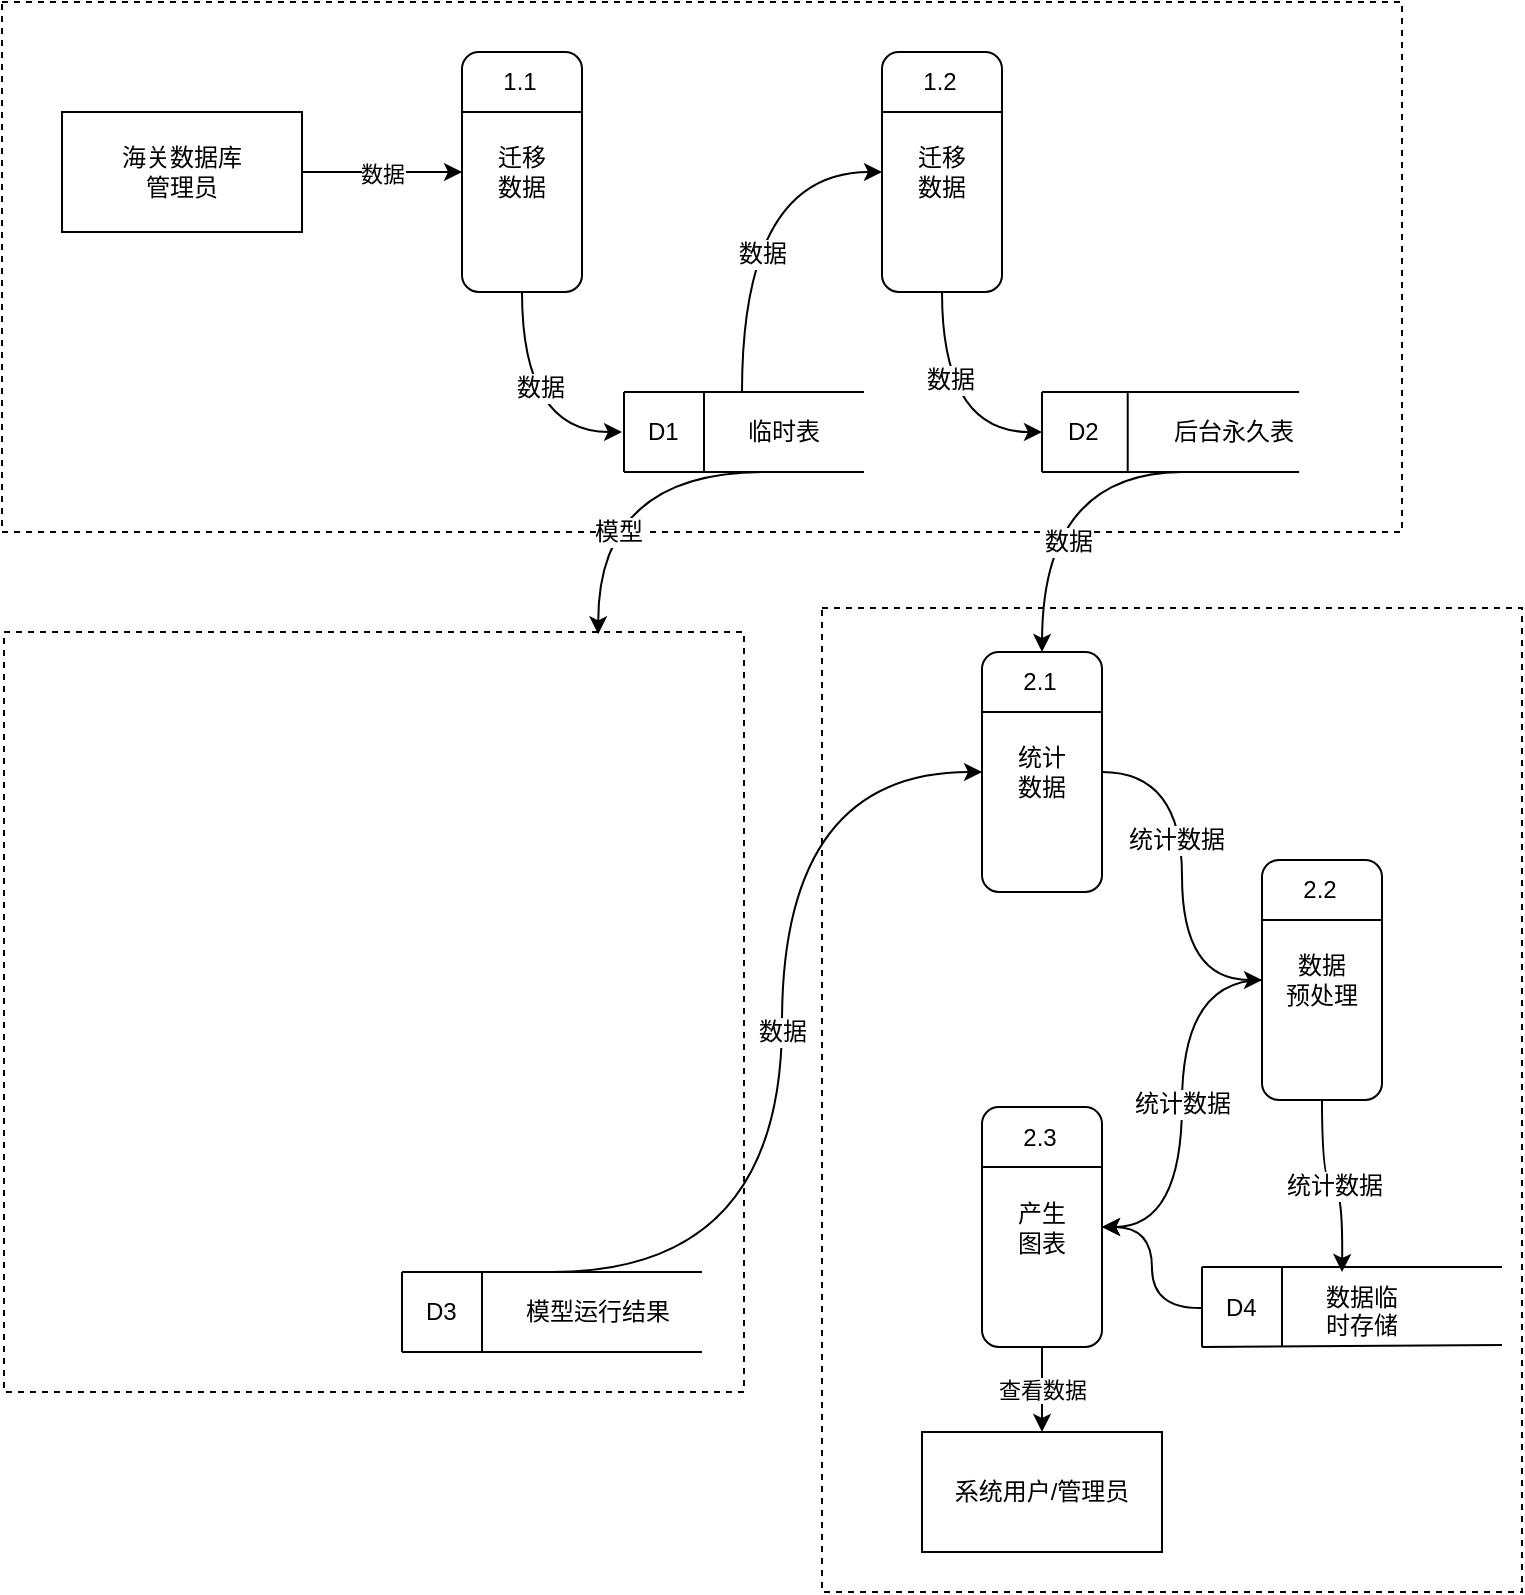 <mxfile version="12.1.3" type="github" pages="3">
  <diagram id="ubA2gV7Gt1cGP0GErZQh" name="数据流图">
    <mxGraphModel dx="1248" dy="713" grid="1" gridSize="10" guides="1" tooltips="1" connect="1" arrows="1" fold="1" page="1" pageScale="1" pageWidth="827" pageHeight="1169" math="0" shadow="0">
      <root>
        <mxCell id="0"/>
        <mxCell id="1" parent="0"/>
        <mxCell id="rPMLSju1ZsLJiRAd3JM2-90" value="" style="rounded=0;whiteSpace=wrap;html=1;dashed=1;" vertex="1" parent="1">
          <mxGeometry x="450" y="308" width="350" height="492" as="geometry"/>
        </mxCell>
        <mxCell id="rPMLSju1ZsLJiRAd3JM2-48" value="" style="rounded=0;whiteSpace=wrap;html=1;dashed=1;" vertex="1" parent="1">
          <mxGeometry x="41" y="320" width="370" height="380" as="geometry"/>
        </mxCell>
        <mxCell id="rPMLSju1ZsLJiRAd3JM2-35" value="" style="rounded=0;whiteSpace=wrap;html=1;dashed=1;" vertex="1" parent="1">
          <mxGeometry x="40" y="5" width="700" height="265" as="geometry"/>
        </mxCell>
        <mxCell id="rPMLSju1ZsLJiRAd3JM2-3" value="数据" style="edgeStyle=orthogonalEdgeStyle;rounded=0;orthogonalLoop=1;jettySize=auto;html=1;" edge="1" parent="1" source="rPMLSju1ZsLJiRAd3JM2-1">
          <mxGeometry relative="1" as="geometry">
            <mxPoint x="270" y="90" as="targetPoint"/>
          </mxGeometry>
        </mxCell>
        <mxCell id="rPMLSju1ZsLJiRAd3JM2-1" value="海关数据库&lt;br&gt;管理员" style="rounded=0;whiteSpace=wrap;html=1;" vertex="1" parent="1">
          <mxGeometry x="70" y="60" width="120" height="60" as="geometry"/>
        </mxCell>
        <mxCell id="rPMLSju1ZsLJiRAd3JM2-16" style="edgeStyle=orthogonalEdgeStyle;rounded=0;orthogonalLoop=1;jettySize=auto;html=1;curved=1;" edge="1" parent="1" source="rPMLSju1ZsLJiRAd3JM2-4">
          <mxGeometry relative="1" as="geometry">
            <mxPoint x="350" y="220" as="targetPoint"/>
            <Array as="points">
              <mxPoint x="300" y="220"/>
            </Array>
          </mxGeometry>
        </mxCell>
        <mxCell id="rPMLSju1ZsLJiRAd3JM2-36" value="数据" style="text;html=1;resizable=0;points=[];align=center;verticalAlign=middle;labelBackgroundColor=#ffffff;" vertex="1" connectable="0" parent="rPMLSju1ZsLJiRAd3JM2-16">
          <mxGeometry x="-0.2" y="9" relative="1" as="geometry">
            <mxPoint as="offset"/>
          </mxGeometry>
        </mxCell>
        <mxCell id="rPMLSju1ZsLJiRAd3JM2-4" value="迁移&lt;br&gt;数据" style="rounded=1;whiteSpace=wrap;html=1;rotation=0;arcSize=14;" vertex="1" parent="1">
          <mxGeometry x="270" y="30" width="60" height="120" as="geometry"/>
        </mxCell>
        <mxCell id="rPMLSju1ZsLJiRAd3JM2-6" value="" style="endArrow=none;html=1;entryX=1;entryY=0.25;entryDx=0;entryDy=0;exitX=0;exitY=0.25;exitDx=0;exitDy=0;" edge="1" parent="1" source="rPMLSju1ZsLJiRAd3JM2-4" target="rPMLSju1ZsLJiRAd3JM2-4">
          <mxGeometry width="50" height="50" relative="1" as="geometry">
            <mxPoint x="470" y="171" as="sourcePoint"/>
            <mxPoint x="440" y="120" as="targetPoint"/>
          </mxGeometry>
        </mxCell>
        <mxCell id="rPMLSju1ZsLJiRAd3JM2-7" value="1.1" style="text;html=1;strokeColor=none;fillColor=none;align=center;verticalAlign=middle;whiteSpace=wrap;rounded=0;" vertex="1" parent="1">
          <mxGeometry x="279" y="35" width="40" height="20" as="geometry"/>
        </mxCell>
        <mxCell id="rPMLSju1ZsLJiRAd3JM2-12" value="" style="group" vertex="1" connectable="0" parent="1">
          <mxGeometry x="351" y="200" width="120" height="40" as="geometry"/>
        </mxCell>
        <mxCell id="rPMLSju1ZsLJiRAd3JM2-8" value="" style="endArrow=none;html=1;" edge="1" parent="rPMLSju1ZsLJiRAd3JM2-12">
          <mxGeometry width="50" height="50" relative="1" as="geometry">
            <mxPoint as="sourcePoint"/>
            <mxPoint x="120" as="targetPoint"/>
          </mxGeometry>
        </mxCell>
        <mxCell id="rPMLSju1ZsLJiRAd3JM2-9" value="" style="endArrow=none;html=1;" edge="1" parent="rPMLSju1ZsLJiRAd3JM2-12">
          <mxGeometry width="50" height="50" relative="1" as="geometry">
            <mxPoint y="40" as="sourcePoint"/>
            <mxPoint x="120" y="40" as="targetPoint"/>
          </mxGeometry>
        </mxCell>
        <mxCell id="rPMLSju1ZsLJiRAd3JM2-10" value="" style="endArrow=none;html=1;" edge="1" parent="rPMLSju1ZsLJiRAd3JM2-12">
          <mxGeometry width="50" height="50" relative="1" as="geometry">
            <mxPoint y="40" as="sourcePoint"/>
            <mxPoint as="targetPoint"/>
          </mxGeometry>
        </mxCell>
        <mxCell id="rPMLSju1ZsLJiRAd3JM2-11" value="" style="endArrow=none;html=1;" edge="1" parent="rPMLSju1ZsLJiRAd3JM2-12">
          <mxGeometry width="50" height="50" relative="1" as="geometry">
            <mxPoint x="40" y="40" as="sourcePoint"/>
            <mxPoint x="40" as="targetPoint"/>
          </mxGeometry>
        </mxCell>
        <mxCell id="rPMLSju1ZsLJiRAd3JM2-15" value="临时表" style="text;html=1;resizable=0;points=[];autosize=1;align=left;verticalAlign=top;spacingTop=-4;" vertex="1" parent="rPMLSju1ZsLJiRAd3JM2-12">
          <mxGeometry x="60" y="10" width="50" height="20" as="geometry"/>
        </mxCell>
        <mxCell id="rPMLSju1ZsLJiRAd3JM2-14" value="D1" style="text;html=1;resizable=0;points=[];autosize=1;align=left;verticalAlign=top;spacingTop=-4;" vertex="1" parent="rPMLSju1ZsLJiRAd3JM2-12">
          <mxGeometry x="10" y="10" width="30" height="20" as="geometry"/>
        </mxCell>
        <mxCell id="rPMLSju1ZsLJiRAd3JM2-23" value="" style="group" vertex="1" connectable="0" parent="1">
          <mxGeometry x="480" y="30" width="60" height="120" as="geometry"/>
        </mxCell>
        <mxCell id="rPMLSju1ZsLJiRAd3JM2-20" value="迁移&lt;br&gt;数据" style="rounded=1;whiteSpace=wrap;html=1;rotation=0;arcSize=14;" vertex="1" parent="rPMLSju1ZsLJiRAd3JM2-23">
          <mxGeometry width="60" height="120" as="geometry"/>
        </mxCell>
        <mxCell id="rPMLSju1ZsLJiRAd3JM2-21" value="" style="endArrow=none;html=1;entryX=1;entryY=0.25;entryDx=0;entryDy=0;exitX=0;exitY=0.25;exitDx=0;exitDy=0;" edge="1" parent="rPMLSju1ZsLJiRAd3JM2-23" source="rPMLSju1ZsLJiRAd3JM2-20" target="rPMLSju1ZsLJiRAd3JM2-20">
          <mxGeometry width="50" height="50" relative="1" as="geometry">
            <mxPoint x="200" y="141" as="sourcePoint"/>
            <mxPoint x="170" y="90" as="targetPoint"/>
          </mxGeometry>
        </mxCell>
        <mxCell id="rPMLSju1ZsLJiRAd3JM2-22" value="1.2" style="text;html=1;strokeColor=none;fillColor=none;align=center;verticalAlign=middle;whiteSpace=wrap;rounded=0;" vertex="1" parent="rPMLSju1ZsLJiRAd3JM2-23">
          <mxGeometry x="9" y="5" width="40" height="20" as="geometry"/>
        </mxCell>
        <mxCell id="rPMLSju1ZsLJiRAd3JM2-25" value="" style="endArrow=classic;html=1;entryX=0;entryY=0.5;entryDx=0;entryDy=0;edgeStyle=orthogonalEdgeStyle;curved=1;" edge="1" parent="1" target="rPMLSju1ZsLJiRAd3JM2-20">
          <mxGeometry width="50" height="50" relative="1" as="geometry">
            <mxPoint x="410" y="200" as="sourcePoint"/>
            <mxPoint x="430" y="150" as="targetPoint"/>
            <Array as="points">
              <mxPoint x="410" y="90"/>
            </Array>
          </mxGeometry>
        </mxCell>
        <mxCell id="rPMLSju1ZsLJiRAd3JM2-37" value="数据" style="text;html=1;resizable=0;points=[];align=center;verticalAlign=middle;labelBackgroundColor=#ffffff;" vertex="1" connectable="0" parent="rPMLSju1ZsLJiRAd3JM2-25">
          <mxGeometry x="-0.233" y="-10" relative="1" as="geometry">
            <mxPoint as="offset"/>
          </mxGeometry>
        </mxCell>
        <mxCell id="rPMLSju1ZsLJiRAd3JM2-26" value="" style="group" vertex="1" connectable="0" parent="1">
          <mxGeometry x="560" y="200" width="150" height="40" as="geometry"/>
        </mxCell>
        <mxCell id="rPMLSju1ZsLJiRAd3JM2-27" value="" style="endArrow=none;html=1;" edge="1" parent="rPMLSju1ZsLJiRAd3JM2-26">
          <mxGeometry width="50" height="50" relative="1" as="geometry">
            <mxPoint as="sourcePoint"/>
            <mxPoint x="128.571" as="targetPoint"/>
          </mxGeometry>
        </mxCell>
        <mxCell id="rPMLSju1ZsLJiRAd3JM2-28" value="" style="endArrow=none;html=1;" edge="1" parent="rPMLSju1ZsLJiRAd3JM2-26">
          <mxGeometry width="50" height="50" relative="1" as="geometry">
            <mxPoint y="40" as="sourcePoint"/>
            <mxPoint x="128.571" y="40" as="targetPoint"/>
          </mxGeometry>
        </mxCell>
        <mxCell id="rPMLSju1ZsLJiRAd3JM2-29" value="" style="endArrow=none;html=1;" edge="1" parent="rPMLSju1ZsLJiRAd3JM2-26">
          <mxGeometry width="50" height="50" relative="1" as="geometry">
            <mxPoint y="40" as="sourcePoint"/>
            <mxPoint as="targetPoint"/>
          </mxGeometry>
        </mxCell>
        <mxCell id="rPMLSju1ZsLJiRAd3JM2-30" value="" style="endArrow=none;html=1;" edge="1" parent="rPMLSju1ZsLJiRAd3JM2-26">
          <mxGeometry width="50" height="50" relative="1" as="geometry">
            <mxPoint x="42.857" y="40" as="sourcePoint"/>
            <mxPoint x="42.857" as="targetPoint"/>
          </mxGeometry>
        </mxCell>
        <mxCell id="rPMLSju1ZsLJiRAd3JM2-31" value="后台永久表" style="text;html=1;resizable=0;points=[];autosize=1;align=left;verticalAlign=top;spacingTop=-4;" vertex="1" parent="rPMLSju1ZsLJiRAd3JM2-26">
          <mxGeometry x="64.286" y="10" width="80" height="20" as="geometry"/>
        </mxCell>
        <mxCell id="rPMLSju1ZsLJiRAd3JM2-32" value="D2" style="text;html=1;resizable=0;points=[];autosize=1;align=left;verticalAlign=top;spacingTop=-4;" vertex="1" parent="rPMLSju1ZsLJiRAd3JM2-26">
          <mxGeometry x="10.714" y="10" width="30" height="20" as="geometry"/>
        </mxCell>
        <mxCell id="rPMLSju1ZsLJiRAd3JM2-34" style="edgeStyle=orthogonalEdgeStyle;rounded=0;orthogonalLoop=1;jettySize=auto;html=1;curved=1;" edge="1" parent="1">
          <mxGeometry relative="1" as="geometry">
            <mxPoint x="560" y="220" as="targetPoint"/>
            <mxPoint x="510" y="150" as="sourcePoint"/>
            <Array as="points">
              <mxPoint x="510" y="220"/>
            </Array>
          </mxGeometry>
        </mxCell>
        <mxCell id="rPMLSju1ZsLJiRAd3JM2-38" value="数据" style="text;html=1;resizable=0;points=[];align=center;verticalAlign=middle;labelBackgroundColor=#ffffff;" vertex="1" connectable="0" parent="rPMLSju1ZsLJiRAd3JM2-34">
          <mxGeometry x="-0.267" y="4" relative="1" as="geometry">
            <mxPoint as="offset"/>
          </mxGeometry>
        </mxCell>
        <mxCell id="rPMLSju1ZsLJiRAd3JM2-50" value="" style="endArrow=classic;html=1;edgeStyle=orthogonalEdgeStyle;curved=1;entryX=0.803;entryY=0.003;entryDx=0;entryDy=0;entryPerimeter=0;" edge="1" parent="1" target="rPMLSju1ZsLJiRAd3JM2-48">
          <mxGeometry width="50" height="50" relative="1" as="geometry">
            <mxPoint x="420" y="240" as="sourcePoint"/>
            <mxPoint x="310" y="250" as="targetPoint"/>
          </mxGeometry>
        </mxCell>
        <mxCell id="rPMLSju1ZsLJiRAd3JM2-63" value="模型" style="text;html=1;resizable=0;points=[];align=center;verticalAlign=middle;labelBackgroundColor=#ffffff;" vertex="1" connectable="0" parent="rPMLSju1ZsLJiRAd3JM2-50">
          <mxGeometry x="0.373" y="10" relative="1" as="geometry">
            <mxPoint as="offset"/>
          </mxGeometry>
        </mxCell>
        <mxCell id="rPMLSju1ZsLJiRAd3JM2-51" value="" style="group" vertex="1" connectable="0" parent="1">
          <mxGeometry x="240" y="640" width="150" height="40" as="geometry"/>
        </mxCell>
        <mxCell id="rPMLSju1ZsLJiRAd3JM2-52" value="" style="endArrow=none;html=1;" edge="1" parent="rPMLSju1ZsLJiRAd3JM2-51">
          <mxGeometry width="50" height="50" relative="1" as="geometry">
            <mxPoint as="sourcePoint"/>
            <mxPoint x="150" as="targetPoint"/>
          </mxGeometry>
        </mxCell>
        <mxCell id="rPMLSju1ZsLJiRAd3JM2-53" value="" style="endArrow=none;html=1;" edge="1" parent="rPMLSju1ZsLJiRAd3JM2-51">
          <mxGeometry width="50" height="50" relative="1" as="geometry">
            <mxPoint y="40" as="sourcePoint"/>
            <mxPoint x="150" y="40" as="targetPoint"/>
          </mxGeometry>
        </mxCell>
        <mxCell id="rPMLSju1ZsLJiRAd3JM2-54" value="" style="endArrow=none;html=1;" edge="1" parent="rPMLSju1ZsLJiRAd3JM2-51">
          <mxGeometry width="50" height="50" relative="1" as="geometry">
            <mxPoint y="40" as="sourcePoint"/>
            <mxPoint as="targetPoint"/>
          </mxGeometry>
        </mxCell>
        <mxCell id="rPMLSju1ZsLJiRAd3JM2-55" value="" style="endArrow=none;html=1;" edge="1" parent="rPMLSju1ZsLJiRAd3JM2-51">
          <mxGeometry width="50" height="50" relative="1" as="geometry">
            <mxPoint x="40" y="40" as="sourcePoint"/>
            <mxPoint x="40" as="targetPoint"/>
          </mxGeometry>
        </mxCell>
        <mxCell id="rPMLSju1ZsLJiRAd3JM2-56" value="模型运行结果" style="text;html=1;resizable=0;points=[];autosize=1;align=left;verticalAlign=top;spacingTop=-4;" vertex="1" parent="rPMLSju1ZsLJiRAd3JM2-51">
          <mxGeometry x="60" y="10" width="90" height="20" as="geometry"/>
        </mxCell>
        <mxCell id="rPMLSju1ZsLJiRAd3JM2-57" value="D3" style="text;html=1;resizable=0;points=[];autosize=1;align=left;verticalAlign=top;spacingTop=-4;" vertex="1" parent="rPMLSju1ZsLJiRAd3JM2-51">
          <mxGeometry x="10" y="10" width="30" height="20" as="geometry"/>
        </mxCell>
        <mxCell id="rPMLSju1ZsLJiRAd3JM2-59" value="" style="endArrow=classic;html=1;edgeStyle=orthogonalEdgeStyle;curved=1;entryX=0;entryY=0.5;entryDx=0;entryDy=0;" edge="1" parent="1" target="rPMLSju1ZsLJiRAd3JM2-67">
          <mxGeometry width="50" height="50" relative="1" as="geometry">
            <mxPoint x="315" y="640" as="sourcePoint"/>
            <mxPoint x="500" y="360" as="targetPoint"/>
            <Array as="points">
              <mxPoint x="430" y="640"/>
              <mxPoint x="430" y="390"/>
            </Array>
          </mxGeometry>
        </mxCell>
        <mxCell id="rPMLSju1ZsLJiRAd3JM2-65" value="数据" style="text;html=1;resizable=0;points=[];align=center;verticalAlign=middle;labelBackgroundColor=#ffffff;" vertex="1" connectable="0" parent="rPMLSju1ZsLJiRAd3JM2-59">
          <mxGeometry x="-0.066" y="-53" relative="1" as="geometry">
            <mxPoint x="-53" y="-18" as="offset"/>
          </mxGeometry>
        </mxCell>
        <mxCell id="rPMLSju1ZsLJiRAd3JM2-61" value="" style="endArrow=classic;html=1;entryX=0.5;entryY=0;entryDx=0;entryDy=0;edgeStyle=orthogonalEdgeStyle;curved=1;" edge="1" parent="1">
          <mxGeometry width="50" height="50" relative="1" as="geometry">
            <mxPoint x="630" y="240" as="sourcePoint"/>
            <mxPoint x="560" y="330" as="targetPoint"/>
          </mxGeometry>
        </mxCell>
        <mxCell id="rPMLSju1ZsLJiRAd3JM2-64" value="数据" style="text;html=1;resizable=0;points=[];align=center;verticalAlign=middle;labelBackgroundColor=#ffffff;" vertex="1" connectable="0" parent="rPMLSju1ZsLJiRAd3JM2-61">
          <mxGeometry x="0.299" y="12" relative="1" as="geometry">
            <mxPoint as="offset"/>
          </mxGeometry>
        </mxCell>
        <mxCell id="rPMLSju1ZsLJiRAd3JM2-70" value="" style="group" vertex="1" connectable="0" parent="1">
          <mxGeometry x="530" y="330" width="60" height="120" as="geometry"/>
        </mxCell>
        <mxCell id="rPMLSju1ZsLJiRAd3JM2-67" value="统计&lt;br&gt;数据" style="rounded=1;whiteSpace=wrap;html=1;rotation=0;arcSize=14;" vertex="1" parent="rPMLSju1ZsLJiRAd3JM2-70">
          <mxGeometry width="60" height="120" as="geometry"/>
        </mxCell>
        <mxCell id="rPMLSju1ZsLJiRAd3JM2-68" value="" style="endArrow=none;html=1;entryX=1;entryY=0.25;entryDx=0;entryDy=0;exitX=0;exitY=0.25;exitDx=0;exitDy=0;" edge="1" parent="rPMLSju1ZsLJiRAd3JM2-70" source="rPMLSju1ZsLJiRAd3JM2-67" target="rPMLSju1ZsLJiRAd3JM2-67">
          <mxGeometry width="50" height="50" relative="1" as="geometry">
            <mxPoint x="200" y="141" as="sourcePoint"/>
            <mxPoint x="170" y="90" as="targetPoint"/>
          </mxGeometry>
        </mxCell>
        <mxCell id="rPMLSju1ZsLJiRAd3JM2-69" value="2.1" style="text;html=1;strokeColor=none;fillColor=none;align=center;verticalAlign=middle;whiteSpace=wrap;rounded=0;" vertex="1" parent="rPMLSju1ZsLJiRAd3JM2-70">
          <mxGeometry x="9" y="5" width="40" height="20" as="geometry"/>
        </mxCell>
        <mxCell id="rPMLSju1ZsLJiRAd3JM2-71" value="" style="group" vertex="1" connectable="0" parent="1">
          <mxGeometry x="640" y="637.5" width="150" height="40" as="geometry"/>
        </mxCell>
        <mxCell id="rPMLSju1ZsLJiRAd3JM2-72" value="" style="endArrow=none;html=1;" edge="1" parent="rPMLSju1ZsLJiRAd3JM2-71">
          <mxGeometry width="50" height="50" relative="1" as="geometry">
            <mxPoint as="sourcePoint"/>
            <mxPoint x="150" as="targetPoint"/>
          </mxGeometry>
        </mxCell>
        <mxCell id="rPMLSju1ZsLJiRAd3JM2-73" value="" style="endArrow=none;html=1;" edge="1" parent="rPMLSju1ZsLJiRAd3JM2-71">
          <mxGeometry width="50" height="50" relative="1" as="geometry">
            <mxPoint y="40" as="sourcePoint"/>
            <mxPoint x="150" y="39" as="targetPoint"/>
          </mxGeometry>
        </mxCell>
        <mxCell id="rPMLSju1ZsLJiRAd3JM2-74" value="" style="endArrow=none;html=1;" edge="1" parent="rPMLSju1ZsLJiRAd3JM2-71">
          <mxGeometry width="50" height="50" relative="1" as="geometry">
            <mxPoint y="40" as="sourcePoint"/>
            <mxPoint as="targetPoint"/>
          </mxGeometry>
        </mxCell>
        <mxCell id="rPMLSju1ZsLJiRAd3JM2-75" value="" style="endArrow=none;html=1;" edge="1" parent="rPMLSju1ZsLJiRAd3JM2-71">
          <mxGeometry width="50" height="50" relative="1" as="geometry">
            <mxPoint x="40" y="40" as="sourcePoint"/>
            <mxPoint x="40" as="targetPoint"/>
          </mxGeometry>
        </mxCell>
        <mxCell id="rPMLSju1ZsLJiRAd3JM2-76" value="数据临&lt;br&gt;时存储" style="text;html=1;resizable=0;points=[];autosize=1;align=left;verticalAlign=top;spacingTop=-4;" vertex="1" parent="rPMLSju1ZsLJiRAd3JM2-71">
          <mxGeometry x="60" y="5" width="50" height="30" as="geometry"/>
        </mxCell>
        <mxCell id="rPMLSju1ZsLJiRAd3JM2-77" value="D4" style="text;html=1;resizable=0;points=[];autosize=1;align=left;verticalAlign=top;spacingTop=-4;" vertex="1" parent="rPMLSju1ZsLJiRAd3JM2-71">
          <mxGeometry x="10" y="10" width="30" height="20" as="geometry"/>
        </mxCell>
        <mxCell id="rPMLSju1ZsLJiRAd3JM2-80" value="" style="group" vertex="1" connectable="0" parent="1">
          <mxGeometry x="530" y="557.5" width="60" height="120" as="geometry"/>
        </mxCell>
        <mxCell id="rPMLSju1ZsLJiRAd3JM2-81" value="产生&lt;br&gt;图表" style="rounded=1;whiteSpace=wrap;html=1;rotation=0;arcSize=14;" vertex="1" parent="rPMLSju1ZsLJiRAd3JM2-80">
          <mxGeometry width="60" height="120" as="geometry"/>
        </mxCell>
        <mxCell id="rPMLSju1ZsLJiRAd3JM2-82" value="" style="endArrow=none;html=1;entryX=1;entryY=0.25;entryDx=0;entryDy=0;exitX=0;exitY=0.25;exitDx=0;exitDy=0;" edge="1" parent="rPMLSju1ZsLJiRAd3JM2-80" source="rPMLSju1ZsLJiRAd3JM2-81" target="rPMLSju1ZsLJiRAd3JM2-81">
          <mxGeometry width="50" height="50" relative="1" as="geometry">
            <mxPoint x="200" y="141" as="sourcePoint"/>
            <mxPoint x="170" y="90" as="targetPoint"/>
          </mxGeometry>
        </mxCell>
        <mxCell id="rPMLSju1ZsLJiRAd3JM2-83" value="2.3" style="text;html=1;strokeColor=none;fillColor=none;align=center;verticalAlign=middle;whiteSpace=wrap;rounded=0;" vertex="1" parent="rPMLSju1ZsLJiRAd3JM2-80">
          <mxGeometry x="9" y="5" width="40" height="20" as="geometry"/>
        </mxCell>
        <mxCell id="rPMLSju1ZsLJiRAd3JM2-88" value="系统用户/管理员" style="rounded=0;whiteSpace=wrap;html=1;" vertex="1" parent="1">
          <mxGeometry x="500" y="720" width="120" height="60" as="geometry"/>
        </mxCell>
        <mxCell id="rPMLSju1ZsLJiRAd3JM2-89" value="查看数据" style="edgeStyle=orthogonalEdgeStyle;curved=1;rounded=0;orthogonalLoop=1;jettySize=auto;html=1;exitX=0.5;exitY=1;exitDx=0;exitDy=0;entryX=0.5;entryY=0;entryDx=0;entryDy=0;" edge="1" parent="1" source="rPMLSju1ZsLJiRAd3JM2-81" target="rPMLSju1ZsLJiRAd3JM2-88">
          <mxGeometry relative="1" as="geometry"/>
        </mxCell>
        <mxCell id="oUGb6AUdclbcwacasClZ-1" value="" style="group" vertex="1" connectable="0" parent="1">
          <mxGeometry x="670" y="434" width="60" height="120" as="geometry"/>
        </mxCell>
        <mxCell id="oUGb6AUdclbcwacasClZ-2" value="数据&lt;br&gt;预处理" style="rounded=1;whiteSpace=wrap;html=1;rotation=0;arcSize=14;" vertex="1" parent="oUGb6AUdclbcwacasClZ-1">
          <mxGeometry width="60" height="120" as="geometry"/>
        </mxCell>
        <mxCell id="oUGb6AUdclbcwacasClZ-3" value="" style="endArrow=none;html=1;entryX=1;entryY=0.25;entryDx=0;entryDy=0;exitX=0;exitY=0.25;exitDx=0;exitDy=0;" edge="1" parent="oUGb6AUdclbcwacasClZ-1" source="oUGb6AUdclbcwacasClZ-2" target="oUGb6AUdclbcwacasClZ-2">
          <mxGeometry width="50" height="50" relative="1" as="geometry">
            <mxPoint x="200" y="141" as="sourcePoint"/>
            <mxPoint x="170" y="90" as="targetPoint"/>
          </mxGeometry>
        </mxCell>
        <mxCell id="oUGb6AUdclbcwacasClZ-4" value="2.2" style="text;html=1;strokeColor=none;fillColor=none;align=center;verticalAlign=middle;whiteSpace=wrap;rounded=0;" vertex="1" parent="oUGb6AUdclbcwacasClZ-1">
          <mxGeometry x="9" y="5" width="40" height="20" as="geometry"/>
        </mxCell>
        <mxCell id="oUGb6AUdclbcwacasClZ-5" value="" style="endArrow=classic;html=1;fontSize=14;exitX=1;exitY=0.5;exitDx=0;exitDy=0;edgeStyle=orthogonalEdgeStyle;curved=1;entryX=0;entryY=0.5;entryDx=0;entryDy=0;" edge="1" parent="1" source="rPMLSju1ZsLJiRAd3JM2-67" target="oUGb6AUdclbcwacasClZ-2">
          <mxGeometry width="50" height="50" relative="1" as="geometry">
            <mxPoint x="610" y="410" as="sourcePoint"/>
            <mxPoint x="670" y="500" as="targetPoint"/>
            <Array as="points">
              <mxPoint x="630" y="390"/>
              <mxPoint x="630" y="494"/>
            </Array>
          </mxGeometry>
        </mxCell>
        <mxCell id="oUGb6AUdclbcwacasClZ-8" value="统计数据" style="text;html=1;resizable=0;points=[];align=center;verticalAlign=middle;labelBackgroundColor=#ffffff;fontSize=12;" vertex="1" connectable="0" parent="oUGb6AUdclbcwacasClZ-5">
          <mxGeometry x="-0.196" y="-3" relative="1" as="geometry">
            <mxPoint as="offset"/>
          </mxGeometry>
        </mxCell>
        <mxCell id="oUGb6AUdclbcwacasClZ-6" value="统计数据" style="endArrow=classic;html=1;fontSize=12;entryX=1;entryY=0.5;entryDx=0;entryDy=0;exitX=0;exitY=0.5;exitDx=0;exitDy=0;edgeStyle=orthogonalEdgeStyle;curved=1;" edge="1" parent="1" source="oUGb6AUdclbcwacasClZ-2" target="rPMLSju1ZsLJiRAd3JM2-81">
          <mxGeometry width="50" height="50" relative="1" as="geometry">
            <mxPoint x="560" y="530" as="sourcePoint"/>
            <mxPoint x="610" y="480" as="targetPoint"/>
          </mxGeometry>
        </mxCell>
        <mxCell id="oUGb6AUdclbcwacasClZ-7" value="统计数据" style="endArrow=classic;html=1;fontSize=12;exitX=0.5;exitY=1;exitDx=0;exitDy=0;edgeStyle=orthogonalEdgeStyle;curved=1;" edge="1" parent="1" source="oUGb6AUdclbcwacasClZ-2">
          <mxGeometry width="50" height="50" relative="1" as="geometry">
            <mxPoint x="560" y="540" as="sourcePoint"/>
            <mxPoint x="710" y="640" as="targetPoint"/>
          </mxGeometry>
        </mxCell>
        <mxCell id="oUGb6AUdclbcwacasClZ-9" style="edgeStyle=orthogonalEdgeStyle;curved=1;rounded=0;orthogonalLoop=1;jettySize=auto;html=1;entryX=1;entryY=0.5;entryDx=0;entryDy=0;fontSize=12;" edge="1" parent="1" target="rPMLSju1ZsLJiRAd3JM2-81">
          <mxGeometry relative="1" as="geometry">
            <mxPoint x="640" y="658" as="sourcePoint"/>
          </mxGeometry>
        </mxCell>
      </root>
    </mxGraphModel>
  </diagram>
  <diagram id="EicwNo6qus39ETuioe7i" name="体系结构图">
    <mxGraphModel dx="1248" dy="713" grid="1" gridSize="10" guides="1" tooltips="1" connect="1" arrows="1" fold="1" page="1" pageScale="1" pageWidth="827" pageHeight="1169" math="0" shadow="0">
      <root>
        <mxCell id="HyjM6ZddyKhIQpdsh5LG-0"/>
        <mxCell id="HyjM6ZddyKhIQpdsh5LG-1" parent="HyjM6ZddyKhIQpdsh5LG-0"/>
        <mxCell id="7Y6NzCqYJmaGA83m4ck8-0" value="海关业务人员" style="rounded=0;whiteSpace=wrap;html=1;" vertex="1" parent="HyjM6ZddyKhIQpdsh5LG-1">
          <mxGeometry x="80" y="40" width="560" height="100" as="geometry"/>
        </mxCell>
        <mxCell id="7Y6NzCqYJmaGA83m4ck8-6" value="" style="rounded=0;whiteSpace=wrap;html=1;" vertex="1" parent="HyjM6ZddyKhIQpdsh5LG-1">
          <mxGeometry x="80" y="140" width="560" height="100" as="geometry"/>
        </mxCell>
        <mxCell id="7Y6NzCqYJmaGA83m4ck8-7" value="" style="rounded=0;whiteSpace=wrap;html=1;" vertex="1" parent="HyjM6ZddyKhIQpdsh5LG-1">
          <mxGeometry x="80" y="240" width="560" height="100" as="geometry"/>
        </mxCell>
        <mxCell id="7Y6NzCqYJmaGA83m4ck8-8" value="综合检索" style="rounded=0;whiteSpace=wrap;html=1;" vertex="1" parent="HyjM6ZddyKhIQpdsh5LG-1">
          <mxGeometry x="140" y="160" width="80" height="30" as="geometry"/>
        </mxCell>
        <mxCell id="7Y6NzCqYJmaGA83m4ck8-9" value="关区分布&lt;span style=&quot;font-family: &amp;#34;helvetica&amp;#34; , &amp;#34;arial&amp;#34; , sans-serif ; font-size: 0px ; white-space: nowrap&quot;&gt;%3CmxGraphModel%3E%3Croot%3E%3CmxCell%20id%3D%220%22%2F%3E%3CmxCell%20id%3D%221%22%20parent%3D%220%22%2F%3E%3CmxCell%20id%3D%222%22%20value%3D%22%E7%BB%BC%E5%90%88%E6%A3%80%E7%B4%A2%22%20style%3D%22rounded%3D0%3BwhiteSpace%3Dwrap%3Bhtml%3D1%3B%22%20vertex%3D%221%22%20parent%3D%221%22%3E%3CmxGeometry%20x%3D%22140%22%20y%3D%22160%22%20width%3D%2280%22%20height%3D%2230%22%20as%3D%22geometry%22%2F%3E%3C%2FmxCell%3E%3C%2Froot%3E%3C%2FmxGraphModel%3E&lt;/span&gt;" style="rounded=0;whiteSpace=wrap;html=1;" vertex="1" parent="HyjM6ZddyKhIQpdsh5LG-1">
          <mxGeometry x="260" y="160" width="80" height="30" as="geometry"/>
        </mxCell>
        <mxCell id="7Y6NzCqYJmaGA83m4ck8-10" value="运输方式分布" style="rounded=0;whiteSpace=wrap;html=1;" vertex="1" parent="HyjM6ZddyKhIQpdsh5LG-1">
          <mxGeometry x="380" y="160" width="80" height="30" as="geometry"/>
        </mxCell>
        <mxCell id="7Y6NzCqYJmaGA83m4ck8-11" value="监管方式分布" style="rounded=0;whiteSpace=wrap;html=1;" vertex="1" parent="HyjM6ZddyKhIQpdsh5LG-1">
          <mxGeometry x="500" y="160" width="80" height="30" as="geometry"/>
        </mxCell>
        <mxCell id="7Y6NzCqYJmaGA83m4ck8-12" value="模型评估" style="rounded=0;whiteSpace=wrap;html=1;" vertex="1" parent="HyjM6ZddyKhIQpdsh5LG-1">
          <mxGeometry x="140" y="200" width="80" height="30" as="geometry"/>
        </mxCell>
        <mxCell id="7Y6NzCqYJmaGA83m4ck8-13" value="报关单示例" style="rounded=0;whiteSpace=wrap;html=1;" vertex="1" parent="HyjM6ZddyKhIQpdsh5LG-1">
          <mxGeometry x="260" y="200" width="80" height="30" as="geometry"/>
        </mxCell>
        <mxCell id="7Y6NzCqYJmaGA83m4ck8-16" value="模型管理" style="rounded=0;whiteSpace=wrap;html=1;" vertex="1" parent="HyjM6ZddyKhIQpdsh5LG-1">
          <mxGeometry x="380" y="200" width="80" height="30" as="geometry"/>
        </mxCell>
        <mxCell id="oQCZNnZv7qxwUJf4SbQZ-1" value="数据管理" style="rounded=0;whiteSpace=wrap;html=1;" vertex="1" parent="HyjM6ZddyKhIQpdsh5LG-1">
          <mxGeometry x="200" y="254" width="80" height="30" as="geometry"/>
        </mxCell>
        <mxCell id="oQCZNnZv7qxwUJf4SbQZ-2" value="模型管理" style="rounded=0;whiteSpace=wrap;html=1;" vertex="1" parent="HyjM6ZddyKhIQpdsh5LG-1">
          <mxGeometry x="320" y="254" width="80" height="30" as="geometry"/>
        </mxCell>
        <mxCell id="oQCZNnZv7qxwUJf4SbQZ-3" value="运行控制" style="rounded=0;whiteSpace=wrap;html=1;" vertex="1" parent="HyjM6ZddyKhIQpdsh5LG-1">
          <mxGeometry x="440" y="254" width="80" height="30" as="geometry"/>
        </mxCell>
        <mxCell id="oQCZNnZv7qxwUJf4SbQZ-4" value="异常识别分析" style="rounded=0;whiteSpace=wrap;html=1;" vertex="1" parent="HyjM6ZddyKhIQpdsh5LG-1">
          <mxGeometry x="320" y="296" width="80" height="30" as="geometry"/>
        </mxCell>
        <mxCell id="oQCZNnZv7qxwUJf4SbQZ-5" value="查询管理" style="rounded=0;whiteSpace=wrap;html=1;" vertex="1" parent="HyjM6ZddyKhIQpdsh5LG-1">
          <mxGeometry x="200" y="296" width="80" height="30" as="geometry"/>
        </mxCell>
        <mxCell id="oQCZNnZv7qxwUJf4SbQZ-6" value="" style="rounded=0;whiteSpace=wrap;html=1;" vertex="1" parent="HyjM6ZddyKhIQpdsh5LG-1">
          <mxGeometry x="80" y="340" width="560" height="100" as="geometry"/>
        </mxCell>
        <mxCell id="oQCZNnZv7qxwUJf4SbQZ-7" value="报关单数据" style="rounded=0;whiteSpace=wrap;html=1;" vertex="1" parent="HyjM6ZddyKhIQpdsh5LG-1">
          <mxGeometry x="140" y="375" width="80" height="30" as="geometry"/>
        </mxCell>
        <mxCell id="oQCZNnZv7qxwUJf4SbQZ-8" value="查验记录" style="rounded=0;whiteSpace=wrap;html=1;" vertex="1" parent="HyjM6ZddyKhIQpdsh5LG-1">
          <mxGeometry x="260" y="375" width="80" height="30" as="geometry"/>
        </mxCell>
        <mxCell id="oQCZNnZv7qxwUJf4SbQZ-9" value="数据统计记录" style="rounded=0;whiteSpace=wrap;html=1;" vertex="1" parent="HyjM6ZddyKhIQpdsh5LG-1">
          <mxGeometry x="380" y="375" width="80" height="30" as="geometry"/>
        </mxCell>
        <mxCell id="oQCZNnZv7qxwUJf4SbQZ-10" value="" style="rounded=0;whiteSpace=wrap;html=1;" vertex="1" parent="HyjM6ZddyKhIQpdsh5LG-1">
          <mxGeometry x="80" y="440" width="560" height="100" as="geometry"/>
        </mxCell>
        <mxCell id="oQCZNnZv7qxwUJf4SbQZ-11" value="......" style="rounded=0;whiteSpace=wrap;html=1;" vertex="1" parent="HyjM6ZddyKhIQpdsh5LG-1">
          <mxGeometry x="500" y="375" width="80" height="30" as="geometry"/>
        </mxCell>
        <mxCell id="oQCZNnZv7qxwUJf4SbQZ-12" value="......" style="rounded=0;whiteSpace=wrap;html=1;" vertex="1" parent="HyjM6ZddyKhIQpdsh5LG-1">
          <mxGeometry x="440" y="297" width="80" height="30" as="geometry"/>
        </mxCell>
        <mxCell id="oQCZNnZv7qxwUJf4SbQZ-13" value="......" style="rounded=0;whiteSpace=wrap;html=1;" vertex="1" parent="HyjM6ZddyKhIQpdsh5LG-1">
          <mxGeometry x="500" y="200" width="80" height="30" as="geometry"/>
        </mxCell>
        <mxCell id="1-E-1Fypj7L4vWi0Ox_i-0" value="服务器" style="rounded=0;whiteSpace=wrap;html=1;" vertex="1" parent="HyjM6ZddyKhIQpdsh5LG-1">
          <mxGeometry x="127" y="475" width="80" height="30" as="geometry"/>
        </mxCell>
        <mxCell id="1-E-1Fypj7L4vWi0Ox_i-1" value="数据库" style="rounded=0;whiteSpace=wrap;html=1;" vertex="1" parent="HyjM6ZddyKhIQpdsh5LG-1">
          <mxGeometry x="227" y="475" width="80" height="30" as="geometry"/>
        </mxCell>
        <mxCell id="1-E-1Fypj7L4vWi0Ox_i-2" value="中间件" style="rounded=0;whiteSpace=wrap;html=1;" vertex="1" parent="HyjM6ZddyKhIQpdsh5LG-1">
          <mxGeometry x="327" y="475" width="80" height="30" as="geometry"/>
        </mxCell>
        <mxCell id="1-E-1Fypj7L4vWi0Ox_i-3" value="基础软件" style="rounded=0;whiteSpace=wrap;html=1;" vertex="1" parent="HyjM6ZddyKhIQpdsh5LG-1">
          <mxGeometry x="427" y="475" width="80" height="30" as="geometry"/>
        </mxCell>
        <mxCell id="1-E-1Fypj7L4vWi0Ox_i-4" value="......" style="rounded=0;whiteSpace=wrap;html=1;" vertex="1" parent="HyjM6ZddyKhIQpdsh5LG-1">
          <mxGeometry x="527" y="475" width="80" height="30" as="geometry"/>
        </mxCell>
        <mxCell id="1-E-1Fypj7L4vWi0Ox_i-5" value="表现层" style="text;html=1;strokeColor=none;fillColor=none;align=center;verticalAlign=middle;whiteSpace=wrap;rounded=0;fontSize=14;" vertex="1" parent="HyjM6ZddyKhIQpdsh5LG-1">
          <mxGeometry x="90" y="157.5" width="20" height="65" as="geometry"/>
        </mxCell>
        <mxCell id="1-E-1Fypj7L4vWi0Ox_i-8" value="业务层" style="text;html=1;strokeColor=none;fillColor=none;align=center;verticalAlign=middle;whiteSpace=wrap;rounded=0;fontSize=14;" vertex="1" parent="HyjM6ZddyKhIQpdsh5LG-1">
          <mxGeometry x="90" y="257.5" width="20" height="65" as="geometry"/>
        </mxCell>
        <mxCell id="1-E-1Fypj7L4vWi0Ox_i-9" value="数据层" style="text;html=1;strokeColor=none;fillColor=none;align=center;verticalAlign=middle;whiteSpace=wrap;rounded=0;fontSize=14;" vertex="1" parent="HyjM6ZddyKhIQpdsh5LG-1">
          <mxGeometry x="90" y="357.5" width="20" height="65" as="geometry"/>
        </mxCell>
        <mxCell id="1-E-1Fypj7L4vWi0Ox_i-10" value="基础层" style="text;html=1;strokeColor=none;fillColor=none;align=center;verticalAlign=middle;whiteSpace=wrap;rounded=0;fontSize=14;" vertex="1" parent="HyjM6ZddyKhIQpdsh5LG-1">
          <mxGeometry x="90" y="457.5" width="20" height="65" as="geometry"/>
        </mxCell>
        <mxCell id="1-E-1Fypj7L4vWi0Ox_i-11" value="用户" style="text;html=1;strokeColor=none;fillColor=none;align=center;verticalAlign=middle;whiteSpace=wrap;rounded=0;fontSize=14;" vertex="1" parent="HyjM6ZddyKhIQpdsh5LG-1">
          <mxGeometry x="90" y="57.5" width="20" height="65" as="geometry"/>
        </mxCell>
      </root>
    </mxGraphModel>
  </diagram>
  <diagram id="4q86nTcR3-ZHTWAcshlE" name="功能结构图">
    <mxGraphModel dx="1248" dy="713" grid="1" gridSize="10" guides="1" tooltips="1" connect="1" arrows="1" fold="1" page="1" pageScale="1" pageWidth="827" pageHeight="1169" math="0" shadow="0">
      <root>
        <mxCell id="YjpKwe9_-FChdQdzL1Lq-0"/>
        <mxCell id="YjpKwe9_-FChdQdzL1Lq-1" parent="YjpKwe9_-FChdQdzL1Lq-0"/>
        <mxCell id="YjpKwe9_-FChdQdzL1Lq-6" style="rounded=0;orthogonalLoop=1;jettySize=auto;html=1;edgeStyle=orthogonalEdgeStyle;" edge="1" parent="YjpKwe9_-FChdQdzL1Lq-1" source="YjpKwe9_-FChdQdzL1Lq-2" target="YjpKwe9_-FChdQdzL1Lq-3">
          <mxGeometry relative="1" as="geometry"/>
        </mxCell>
        <mxCell id="YjpKwe9_-FChdQdzL1Lq-7" style="edgeStyle=orthogonalEdgeStyle;rounded=0;orthogonalLoop=1;jettySize=auto;html=1;entryX=0.5;entryY=0;entryDx=0;entryDy=0;" edge="1" parent="YjpKwe9_-FChdQdzL1Lq-1" source="YjpKwe9_-FChdQdzL1Lq-2" target="YjpKwe9_-FChdQdzL1Lq-4">
          <mxGeometry relative="1" as="geometry"/>
        </mxCell>
        <mxCell id="YjpKwe9_-FChdQdzL1Lq-8" style="edgeStyle=orthogonalEdgeStyle;rounded=0;orthogonalLoop=1;jettySize=auto;html=1;" edge="1" parent="YjpKwe9_-FChdQdzL1Lq-1" source="YjpKwe9_-FChdQdzL1Lq-2" target="YjpKwe9_-FChdQdzL1Lq-5">
          <mxGeometry relative="1" as="geometry"/>
        </mxCell>
        <mxCell id="YjpKwe9_-FChdQdzL1Lq-2" value="海关大数据分析校验平台" style="rounded=0;whiteSpace=wrap;html=1;" vertex="1" parent="YjpKwe9_-FChdQdzL1Lq-1">
          <mxGeometry x="290" y="20" width="247" height="60" as="geometry"/>
        </mxCell>
        <mxCell id="YjpKwe9_-FChdQdzL1Lq-3" value="模型" style="rounded=0;whiteSpace=wrap;html=1;" vertex="1" parent="YjpKwe9_-FChdQdzL1Lq-1">
          <mxGeometry x="170" y="130" width="120" height="60" as="geometry"/>
        </mxCell>
        <mxCell id="YjpKwe9_-FChdQdzL1Lq-13" style="edgeStyle=orthogonalEdgeStyle;rounded=0;orthogonalLoop=1;jettySize=auto;html=1;entryX=0.5;entryY=0;entryDx=0;entryDy=0;" edge="1" parent="YjpKwe9_-FChdQdzL1Lq-1" source="YjpKwe9_-FChdQdzL1Lq-4" target="YjpKwe9_-FChdQdzL1Lq-9">
          <mxGeometry relative="1" as="geometry"/>
        </mxCell>
        <mxCell id="YjpKwe9_-FChdQdzL1Lq-14" style="edgeStyle=orthogonalEdgeStyle;rounded=0;orthogonalLoop=1;jettySize=auto;html=1;entryX=0.5;entryY=0;entryDx=0;entryDy=0;" edge="1" parent="YjpKwe9_-FChdQdzL1Lq-1" source="YjpKwe9_-FChdQdzL1Lq-4" target="YjpKwe9_-FChdQdzL1Lq-10">
          <mxGeometry relative="1" as="geometry"/>
        </mxCell>
        <mxCell id="YjpKwe9_-FChdQdzL1Lq-15" style="edgeStyle=orthogonalEdgeStyle;rounded=0;orthogonalLoop=1;jettySize=auto;html=1;entryX=0.5;entryY=0;entryDx=0;entryDy=0;" edge="1" parent="YjpKwe9_-FChdQdzL1Lq-1" source="YjpKwe9_-FChdQdzL1Lq-4" target="YjpKwe9_-FChdQdzL1Lq-12">
          <mxGeometry relative="1" as="geometry"/>
        </mxCell>
        <mxCell id="YjpKwe9_-FChdQdzL1Lq-4" value="数据更新" style="rounded=0;whiteSpace=wrap;html=1;" vertex="1" parent="YjpKwe9_-FChdQdzL1Lq-1">
          <mxGeometry x="353.5" y="130" width="120" height="60" as="geometry"/>
        </mxCell>
        <mxCell id="YjpKwe9_-FChdQdzL1Lq-20" style="edgeStyle=orthogonalEdgeStyle;rounded=0;orthogonalLoop=1;jettySize=auto;html=1;" edge="1" parent="YjpKwe9_-FChdQdzL1Lq-1" source="YjpKwe9_-FChdQdzL1Lq-5" target="YjpKwe9_-FChdQdzL1Lq-18">
          <mxGeometry relative="1" as="geometry"/>
        </mxCell>
        <mxCell id="YjpKwe9_-FChdQdzL1Lq-21" style="edgeStyle=orthogonalEdgeStyle;rounded=0;orthogonalLoop=1;jettySize=auto;html=1;entryX=0.5;entryY=0;entryDx=0;entryDy=0;" edge="1" parent="YjpKwe9_-FChdQdzL1Lq-1" source="YjpKwe9_-FChdQdzL1Lq-5" target="YjpKwe9_-FChdQdzL1Lq-17">
          <mxGeometry relative="1" as="geometry"/>
        </mxCell>
        <mxCell id="YjpKwe9_-FChdQdzL1Lq-22" style="edgeStyle=orthogonalEdgeStyle;rounded=0;orthogonalLoop=1;jettySize=auto;html=1;entryX=0.5;entryY=0;entryDx=0;entryDy=0;" edge="1" parent="YjpKwe9_-FChdQdzL1Lq-1" source="YjpKwe9_-FChdQdzL1Lq-5" target="YjpKwe9_-FChdQdzL1Lq-19">
          <mxGeometry relative="1" as="geometry"/>
        </mxCell>
        <mxCell id="bGLTlVk_7r2qo4EZMqsP-1" style="edgeStyle=orthogonalEdgeStyle;rounded=0;orthogonalLoop=1;jettySize=auto;html=1;entryX=0.5;entryY=0;entryDx=0;entryDy=0;" edge="1" parent="YjpKwe9_-FChdQdzL1Lq-1" source="YjpKwe9_-FChdQdzL1Lq-5" target="bGLTlVk_7r2qo4EZMqsP-0">
          <mxGeometry relative="1" as="geometry"/>
        </mxCell>
        <mxCell id="YjpKwe9_-FChdQdzL1Lq-5" value="后台系统" style="rounded=0;whiteSpace=wrap;html=1;" vertex="1" parent="YjpKwe9_-FChdQdzL1Lq-1">
          <mxGeometry x="537" y="130" width="120" height="60" as="geometry"/>
        </mxCell>
        <mxCell id="YjpKwe9_-FChdQdzL1Lq-9" value="统计数据分布" style="rounded=0;whiteSpace=wrap;html=1;perimeterSpacing=0;spacingLeft=2;spacingRight=2;" vertex="1" parent="YjpKwe9_-FChdQdzL1Lq-1">
          <mxGeometry x="398.5" y="230" width="30" height="180" as="geometry"/>
        </mxCell>
        <mxCell id="YjpKwe9_-FChdQdzL1Lq-10" value="迁移报关单等数据" style="rounded=0;whiteSpace=wrap;html=1;perimeterSpacing=0;spacingLeft=2;spacingRight=2;" vertex="1" parent="YjpKwe9_-FChdQdzL1Lq-1">
          <mxGeometry x="350" y="230" width="30" height="180" as="geometry"/>
        </mxCell>
        <mxCell id="YjpKwe9_-FChdQdzL1Lq-12" value="管理临时数据" style="rounded=0;whiteSpace=wrap;html=1;perimeterSpacing=0;spacingLeft=2;spacingRight=2;" vertex="1" parent="YjpKwe9_-FChdQdzL1Lq-1">
          <mxGeometry x="450" y="230" width="30" height="180" as="geometry"/>
        </mxCell>
        <mxCell id="YjpKwe9_-FChdQdzL1Lq-17" value="查询报关单数据" style="rounded=0;whiteSpace=wrap;html=1;perimeterSpacing=0;spacingLeft=2;spacingRight=2;" vertex="1" parent="YjpKwe9_-FChdQdzL1Lq-1">
          <mxGeometry x="507" y="230" width="30" height="180" as="geometry"/>
        </mxCell>
        <mxCell id="YjpKwe9_-FChdQdzL1Lq-18" value="绘制报关单图表&lt;span style=&quot;font-family: &amp;#34;helvetica&amp;#34; , &amp;#34;arial&amp;#34; , sans-serif ; font-size: 0px ; white-space: nowrap&quot;&gt;%3CmxGraphModel%3E%3Croot%3E%3CmxCell%20id%3D%220%22%2F%3E%3CmxCell%20id%3D%221%22%20parent%3D%220%22%2F%3E%3CmxCell%20id%3D%222%22%20value%3D%22%E7%BB%9F%E8%AE%A1%E6%95%B0%E6%8D%AE%E5%88%86%E5%B8%83%22%20style%3D%22rounded%3D0%3BwhiteSpace%3Dwrap%3Bhtml%3D1%3BperimeterSpacing%3D0%3BspacingLeft%3D2%3BspacingRight%3D2%3B%22%20vertex%3D%221%22%20parent%3D%221%22%3E%3CmxGeometry%20x%3D%22398.5%22%20y%3D%22230%22%20width%3D%2230%22%20height%3D%22180%22%20as%3D%22geometry%22%2F%3E%3C%2FmxCell%3E%3C%2Froot%3E%3C%2FmxGraphModel%3E&lt;/span&gt;" style="rounded=0;whiteSpace=wrap;html=1;perimeterSpacing=0;spacingLeft=2;spacingRight=2;" vertex="1" parent="YjpKwe9_-FChdQdzL1Lq-1">
          <mxGeometry x="557.5" y="230" width="30" height="180" as="geometry"/>
        </mxCell>
        <mxCell id="YjpKwe9_-FChdQdzL1Lq-19" value="管理模型运行" style="rounded=0;whiteSpace=wrap;html=1;perimeterSpacing=0;spacingLeft=2;spacingRight=2;" vertex="1" parent="YjpKwe9_-FChdQdzL1Lq-1">
          <mxGeometry x="610" y="230" width="30" height="180" as="geometry"/>
        </mxCell>
        <mxCell id="bGLTlVk_7r2qo4EZMqsP-0" value="管理临时数据" style="rounded=0;whiteSpace=wrap;html=1;perimeterSpacing=0;spacingLeft=2;spacingRight=2;" vertex="1" parent="YjpKwe9_-FChdQdzL1Lq-1">
          <mxGeometry x="657" y="230" width="30" height="180" as="geometry"/>
        </mxCell>
      </root>
    </mxGraphModel>
  </diagram>
</mxfile>
